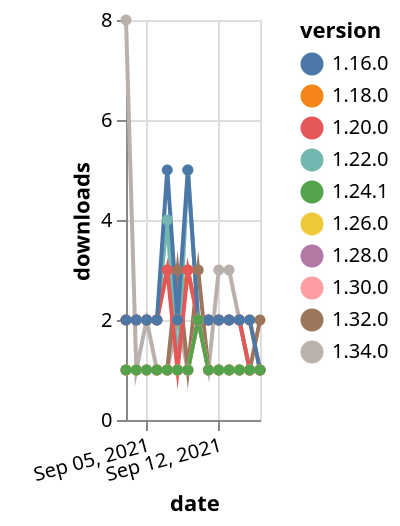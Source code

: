 {"$schema": "https://vega.github.io/schema/vega-lite/v5.json", "description": "A simple bar chart with embedded data.", "data": {"values": [{"date": "2021-09-03", "total": 157, "delta": 8, "version": "1.34.0"}, {"date": "2021-09-04", "total": 158, "delta": 1, "version": "1.34.0"}, {"date": "2021-09-05", "total": 160, "delta": 2, "version": "1.34.0"}, {"date": "2021-09-06", "total": 161, "delta": 1, "version": "1.34.0"}, {"date": "2021-09-07", "total": 162, "delta": 1, "version": "1.34.0"}, {"date": "2021-09-08", "total": 164, "delta": 2, "version": "1.34.0"}, {"date": "2021-09-09", "total": 165, "delta": 1, "version": "1.34.0"}, {"date": "2021-09-10", "total": 167, "delta": 2, "version": "1.34.0"}, {"date": "2021-09-11", "total": 168, "delta": 1, "version": "1.34.0"}, {"date": "2021-09-12", "total": 171, "delta": 3, "version": "1.34.0"}, {"date": "2021-09-13", "total": 174, "delta": 3, "version": "1.34.0"}, {"date": "2021-09-14", "total": 176, "delta": 2, "version": "1.34.0"}, {"date": "2021-09-15", "total": 177, "delta": 1, "version": "1.34.0"}, {"date": "2021-09-16", "total": 178, "delta": 1, "version": "1.34.0"}, {"date": "2021-09-03", "total": 2642, "delta": 2, "version": "1.18.0"}, {"date": "2021-09-04", "total": 2644, "delta": 2, "version": "1.18.0"}, {"date": "2021-09-05", "total": 2646, "delta": 2, "version": "1.18.0"}, {"date": "2021-09-06", "total": 2648, "delta": 2, "version": "1.18.0"}, {"date": "2021-09-07", "total": 2651, "delta": 3, "version": "1.18.0"}, {"date": "2021-09-08", "total": 2653, "delta": 2, "version": "1.18.0"}, {"date": "2021-09-09", "total": 2656, "delta": 3, "version": "1.18.0"}, {"date": "2021-09-10", "total": 2658, "delta": 2, "version": "1.18.0"}, {"date": "2021-09-11", "total": 2660, "delta": 2, "version": "1.18.0"}, {"date": "2021-09-12", "total": 2662, "delta": 2, "version": "1.18.0"}, {"date": "2021-09-13", "total": 2664, "delta": 2, "version": "1.18.0"}, {"date": "2021-09-14", "total": 2666, "delta": 2, "version": "1.18.0"}, {"date": "2021-09-15", "total": 2668, "delta": 2, "version": "1.18.0"}, {"date": "2021-09-16", "total": 2669, "delta": 1, "version": "1.18.0"}, {"date": "2021-09-03", "total": 283, "delta": 1, "version": "1.32.0"}, {"date": "2021-09-04", "total": 284, "delta": 1, "version": "1.32.0"}, {"date": "2021-09-05", "total": 285, "delta": 1, "version": "1.32.0"}, {"date": "2021-09-06", "total": 286, "delta": 1, "version": "1.32.0"}, {"date": "2021-09-07", "total": 287, "delta": 1, "version": "1.32.0"}, {"date": "2021-09-08", "total": 290, "delta": 3, "version": "1.32.0"}, {"date": "2021-09-09", "total": 291, "delta": 1, "version": "1.32.0"}, {"date": "2021-09-10", "total": 294, "delta": 3, "version": "1.32.0"}, {"date": "2021-09-11", "total": 295, "delta": 1, "version": "1.32.0"}, {"date": "2021-09-12", "total": 296, "delta": 1, "version": "1.32.0"}, {"date": "2021-09-13", "total": 297, "delta": 1, "version": "1.32.0"}, {"date": "2021-09-14", "total": 298, "delta": 1, "version": "1.32.0"}, {"date": "2021-09-15", "total": 299, "delta": 1, "version": "1.32.0"}, {"date": "2021-09-16", "total": 301, "delta": 2, "version": "1.32.0"}, {"date": "2021-09-03", "total": 2556, "delta": 2, "version": "1.22.0"}, {"date": "2021-09-04", "total": 2558, "delta": 2, "version": "1.22.0"}, {"date": "2021-09-05", "total": 2560, "delta": 2, "version": "1.22.0"}, {"date": "2021-09-06", "total": 2562, "delta": 2, "version": "1.22.0"}, {"date": "2021-09-07", "total": 2566, "delta": 4, "version": "1.22.0"}, {"date": "2021-09-08", "total": 2567, "delta": 1, "version": "1.22.0"}, {"date": "2021-09-09", "total": 2572, "delta": 5, "version": "1.22.0"}, {"date": "2021-09-10", "total": 2574, "delta": 2, "version": "1.22.0"}, {"date": "2021-09-11", "total": 2576, "delta": 2, "version": "1.22.0"}, {"date": "2021-09-12", "total": 2578, "delta": 2, "version": "1.22.0"}, {"date": "2021-09-13", "total": 2580, "delta": 2, "version": "1.22.0"}, {"date": "2021-09-14", "total": 2582, "delta": 2, "version": "1.22.0"}, {"date": "2021-09-15", "total": 2583, "delta": 1, "version": "1.22.0"}, {"date": "2021-09-16", "total": 2584, "delta": 1, "version": "1.22.0"}, {"date": "2021-09-03", "total": 258, "delta": 1, "version": "1.28.0"}, {"date": "2021-09-04", "total": 259, "delta": 1, "version": "1.28.0"}, {"date": "2021-09-05", "total": 260, "delta": 1, "version": "1.28.0"}, {"date": "2021-09-06", "total": 261, "delta": 1, "version": "1.28.0"}, {"date": "2021-09-07", "total": 262, "delta": 1, "version": "1.28.0"}, {"date": "2021-09-08", "total": 263, "delta": 1, "version": "1.28.0"}, {"date": "2021-09-09", "total": 264, "delta": 1, "version": "1.28.0"}, {"date": "2021-09-10", "total": 266, "delta": 2, "version": "1.28.0"}, {"date": "2021-09-11", "total": 267, "delta": 1, "version": "1.28.0"}, {"date": "2021-09-12", "total": 268, "delta": 1, "version": "1.28.0"}, {"date": "2021-09-13", "total": 269, "delta": 1, "version": "1.28.0"}, {"date": "2021-09-14", "total": 270, "delta": 1, "version": "1.28.0"}, {"date": "2021-09-15", "total": 271, "delta": 1, "version": "1.28.0"}, {"date": "2021-09-16", "total": 272, "delta": 1, "version": "1.28.0"}, {"date": "2021-09-03", "total": 245, "delta": 1, "version": "1.26.0"}, {"date": "2021-09-04", "total": 246, "delta": 1, "version": "1.26.0"}, {"date": "2021-09-05", "total": 247, "delta": 1, "version": "1.26.0"}, {"date": "2021-09-06", "total": 248, "delta": 1, "version": "1.26.0"}, {"date": "2021-09-07", "total": 249, "delta": 1, "version": "1.26.0"}, {"date": "2021-09-08", "total": 250, "delta": 1, "version": "1.26.0"}, {"date": "2021-09-09", "total": 251, "delta": 1, "version": "1.26.0"}, {"date": "2021-09-10", "total": 253, "delta": 2, "version": "1.26.0"}, {"date": "2021-09-11", "total": 254, "delta": 1, "version": "1.26.0"}, {"date": "2021-09-12", "total": 255, "delta": 1, "version": "1.26.0"}, {"date": "2021-09-13", "total": 256, "delta": 1, "version": "1.26.0"}, {"date": "2021-09-14", "total": 257, "delta": 1, "version": "1.26.0"}, {"date": "2021-09-15", "total": 258, "delta": 1, "version": "1.26.0"}, {"date": "2021-09-16", "total": 259, "delta": 1, "version": "1.26.0"}, {"date": "2021-09-03", "total": 2598, "delta": 2, "version": "1.20.0"}, {"date": "2021-09-04", "total": 2600, "delta": 2, "version": "1.20.0"}, {"date": "2021-09-05", "total": 2602, "delta": 2, "version": "1.20.0"}, {"date": "2021-09-06", "total": 2604, "delta": 2, "version": "1.20.0"}, {"date": "2021-09-07", "total": 2607, "delta": 3, "version": "1.20.0"}, {"date": "2021-09-08", "total": 2608, "delta": 1, "version": "1.20.0"}, {"date": "2021-09-09", "total": 2611, "delta": 3, "version": "1.20.0"}, {"date": "2021-09-10", "total": 2613, "delta": 2, "version": "1.20.0"}, {"date": "2021-09-11", "total": 2615, "delta": 2, "version": "1.20.0"}, {"date": "2021-09-12", "total": 2617, "delta": 2, "version": "1.20.0"}, {"date": "2021-09-13", "total": 2619, "delta": 2, "version": "1.20.0"}, {"date": "2021-09-14", "total": 2621, "delta": 2, "version": "1.20.0"}, {"date": "2021-09-15", "total": 2622, "delta": 1, "version": "1.20.0"}, {"date": "2021-09-16", "total": 2623, "delta": 1, "version": "1.20.0"}, {"date": "2021-09-03", "total": 3695, "delta": 2, "version": "1.16.0"}, {"date": "2021-09-04", "total": 3697, "delta": 2, "version": "1.16.0"}, {"date": "2021-09-05", "total": 3699, "delta": 2, "version": "1.16.0"}, {"date": "2021-09-06", "total": 3701, "delta": 2, "version": "1.16.0"}, {"date": "2021-09-07", "total": 3706, "delta": 5, "version": "1.16.0"}, {"date": "2021-09-08", "total": 3708, "delta": 2, "version": "1.16.0"}, {"date": "2021-09-09", "total": 3713, "delta": 5, "version": "1.16.0"}, {"date": "2021-09-10", "total": 3715, "delta": 2, "version": "1.16.0"}, {"date": "2021-09-11", "total": 3717, "delta": 2, "version": "1.16.0"}, {"date": "2021-09-12", "total": 3719, "delta": 2, "version": "1.16.0"}, {"date": "2021-09-13", "total": 3721, "delta": 2, "version": "1.16.0"}, {"date": "2021-09-14", "total": 3723, "delta": 2, "version": "1.16.0"}, {"date": "2021-09-15", "total": 3725, "delta": 2, "version": "1.16.0"}, {"date": "2021-09-16", "total": 3726, "delta": 1, "version": "1.16.0"}, {"date": "2021-09-03", "total": 215, "delta": 1, "version": "1.30.0"}, {"date": "2021-09-04", "total": 216, "delta": 1, "version": "1.30.0"}, {"date": "2021-09-05", "total": 217, "delta": 1, "version": "1.30.0"}, {"date": "2021-09-06", "total": 218, "delta": 1, "version": "1.30.0"}, {"date": "2021-09-07", "total": 219, "delta": 1, "version": "1.30.0"}, {"date": "2021-09-08", "total": 220, "delta": 1, "version": "1.30.0"}, {"date": "2021-09-09", "total": 221, "delta": 1, "version": "1.30.0"}, {"date": "2021-09-10", "total": 223, "delta": 2, "version": "1.30.0"}, {"date": "2021-09-11", "total": 224, "delta": 1, "version": "1.30.0"}, {"date": "2021-09-12", "total": 225, "delta": 1, "version": "1.30.0"}, {"date": "2021-09-13", "total": 226, "delta": 1, "version": "1.30.0"}, {"date": "2021-09-14", "total": 227, "delta": 1, "version": "1.30.0"}, {"date": "2021-09-15", "total": 228, "delta": 1, "version": "1.30.0"}, {"date": "2021-09-16", "total": 229, "delta": 1, "version": "1.30.0"}, {"date": "2021-09-03", "total": 311, "delta": 1, "version": "1.24.1"}, {"date": "2021-09-04", "total": 312, "delta": 1, "version": "1.24.1"}, {"date": "2021-09-05", "total": 313, "delta": 1, "version": "1.24.1"}, {"date": "2021-09-06", "total": 314, "delta": 1, "version": "1.24.1"}, {"date": "2021-09-07", "total": 315, "delta": 1, "version": "1.24.1"}, {"date": "2021-09-08", "total": 316, "delta": 1, "version": "1.24.1"}, {"date": "2021-09-09", "total": 317, "delta": 1, "version": "1.24.1"}, {"date": "2021-09-10", "total": 319, "delta": 2, "version": "1.24.1"}, {"date": "2021-09-11", "total": 320, "delta": 1, "version": "1.24.1"}, {"date": "2021-09-12", "total": 321, "delta": 1, "version": "1.24.1"}, {"date": "2021-09-13", "total": 322, "delta": 1, "version": "1.24.1"}, {"date": "2021-09-14", "total": 323, "delta": 1, "version": "1.24.1"}, {"date": "2021-09-15", "total": 324, "delta": 1, "version": "1.24.1"}, {"date": "2021-09-16", "total": 325, "delta": 1, "version": "1.24.1"}]}, "width": "container", "mark": {"type": "line", "point": {"filled": true}}, "encoding": {"x": {"field": "date", "type": "temporal", "timeUnit": "yearmonthdate", "title": "date", "axis": {"labelAngle": -15}}, "y": {"field": "delta", "type": "quantitative", "title": "downloads"}, "color": {"field": "version", "type": "nominal"}, "tooltip": {"field": "delta"}}}